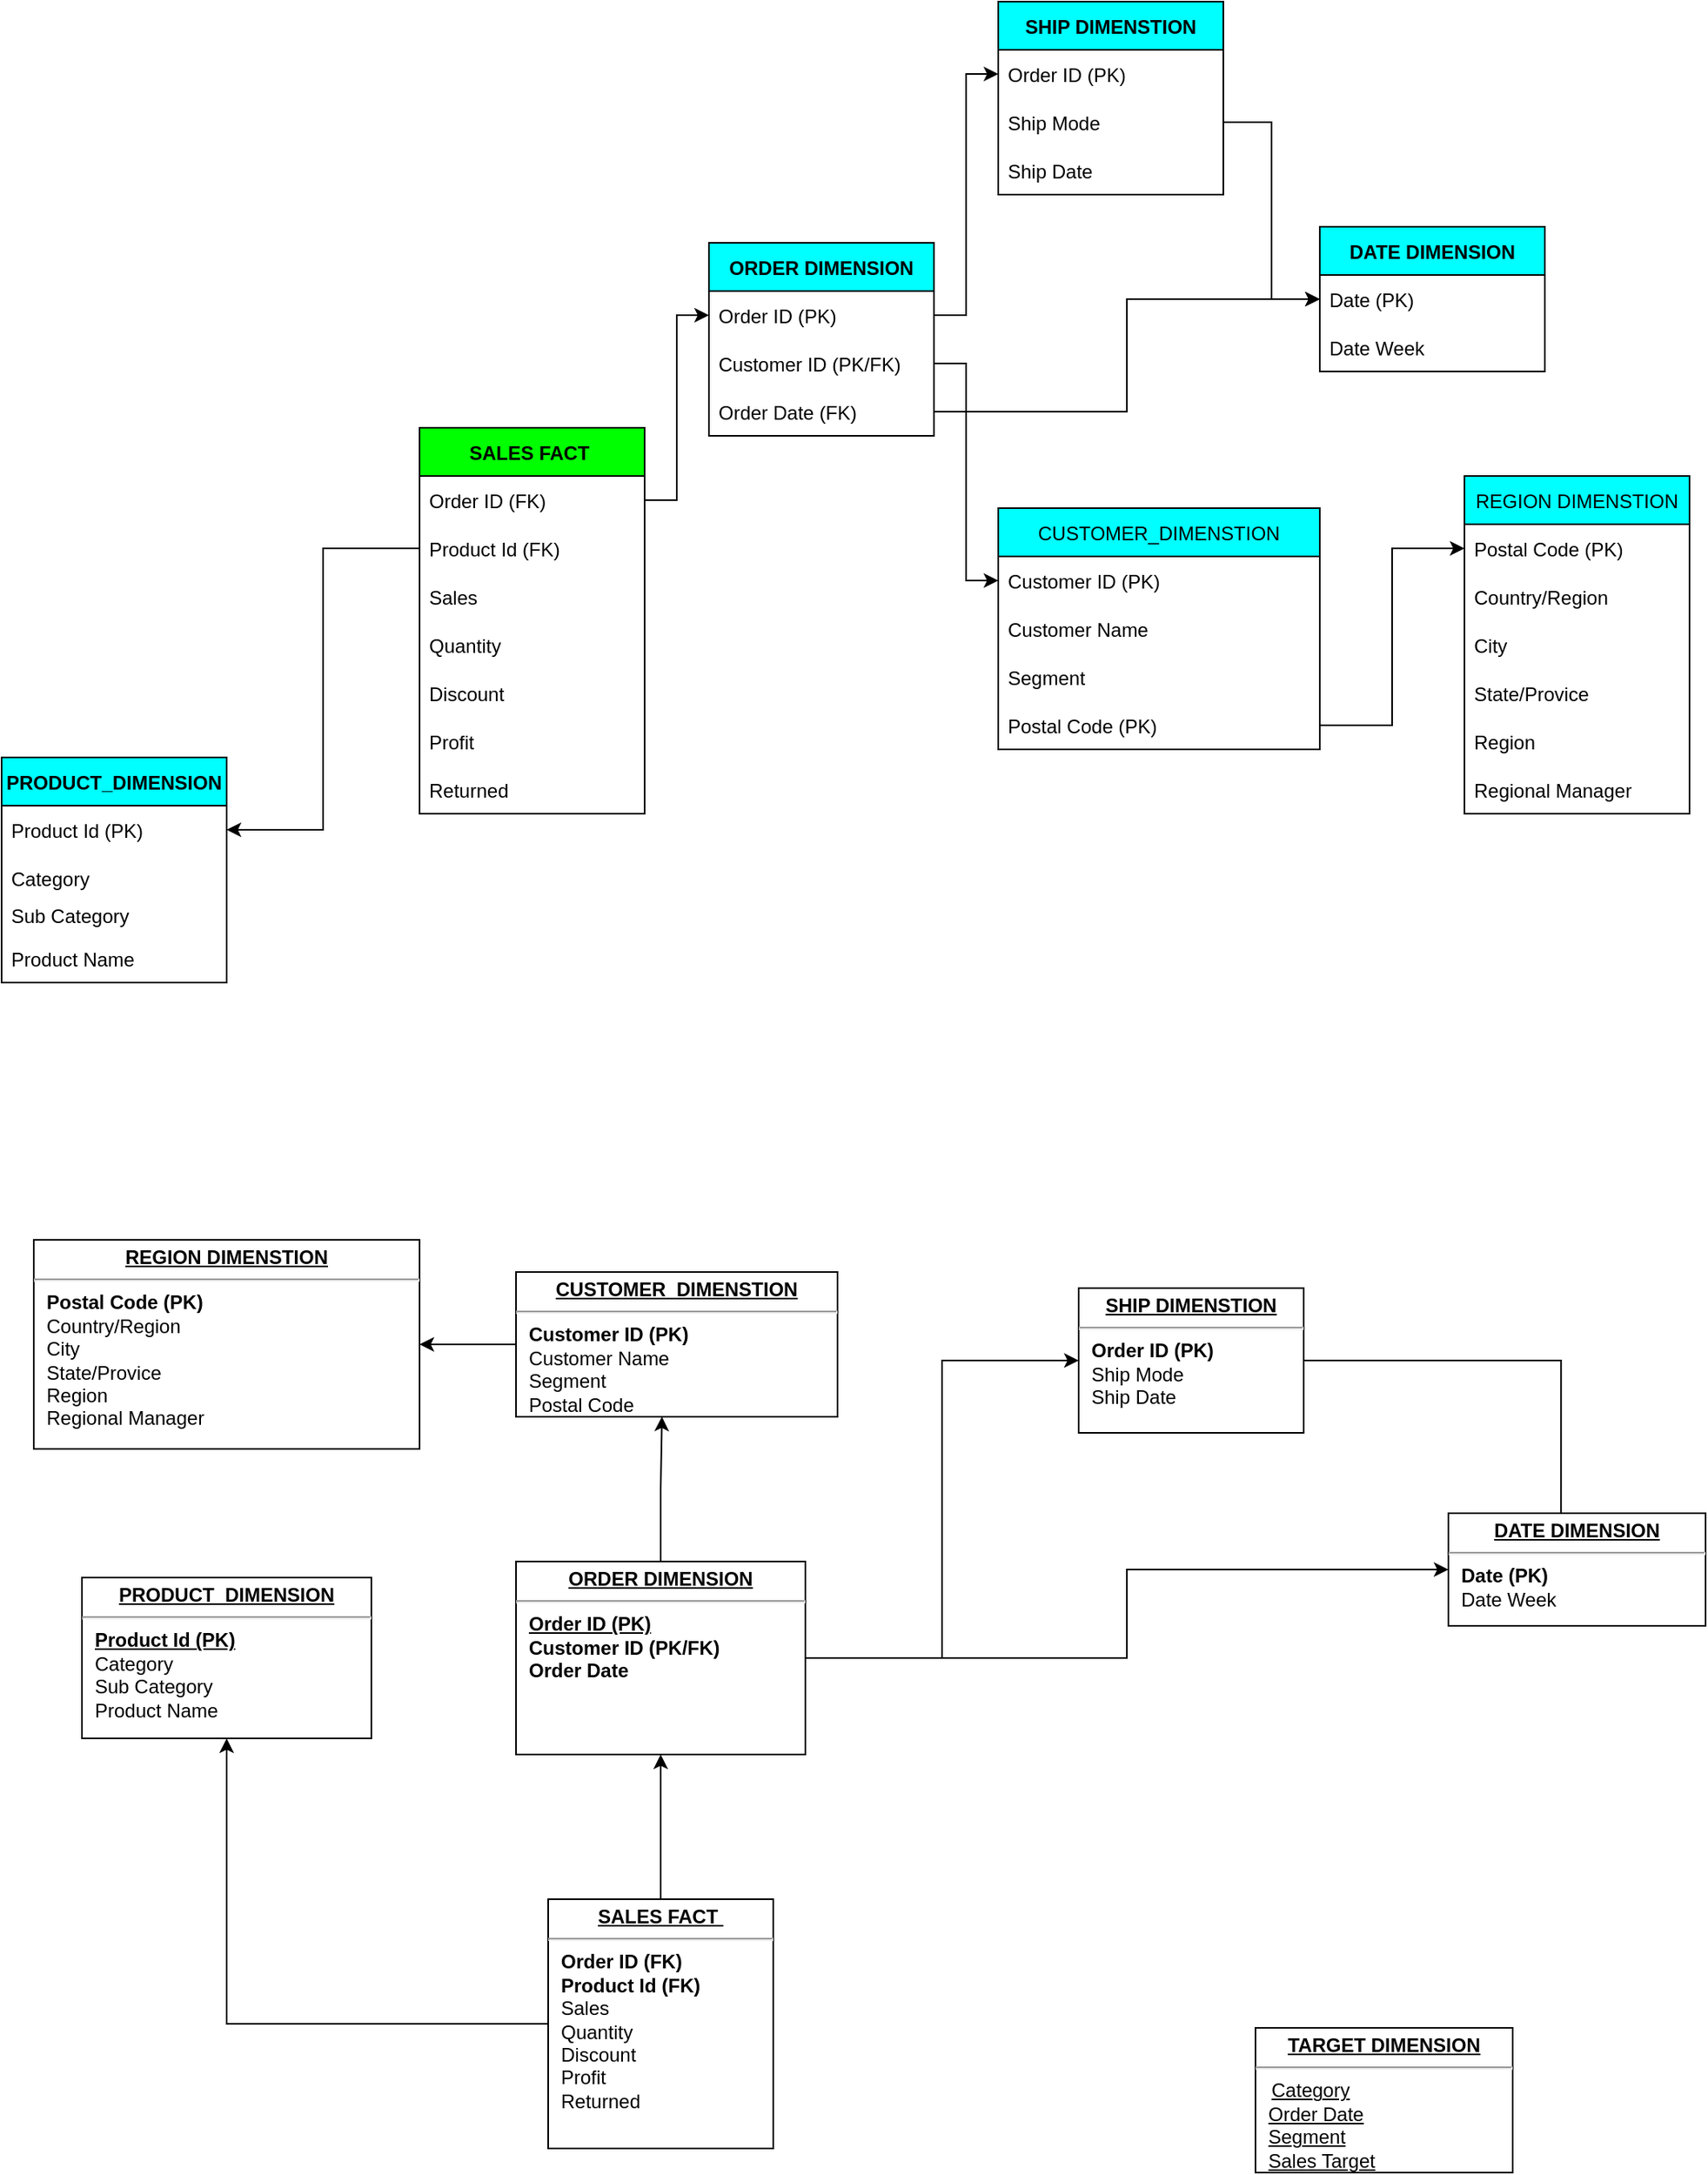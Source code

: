 <mxfile version="20.2.6" type="github">
  <diagram name="Page-1" id="a7904f86-f2b4-8e86-fa97-74104820619b">
    <mxGraphModel dx="3324" dy="2324" grid="1" gridSize="10" guides="1" tooltips="1" connect="1" arrows="1" fold="1" page="1" pageScale="1" pageWidth="1100" pageHeight="850" background="none" math="0" shadow="0">
      <root>
        <mxCell id="0" />
        <mxCell id="1" parent="0" />
        <mxCell id="c_oxZ00EGtiSuAwSzDsa-16" style="edgeStyle=orthogonalEdgeStyle;rounded=0;orthogonalLoop=1;jettySize=auto;html=1;" edge="1" parent="1" source="24794b860abc3c2d-20" target="c_oxZ00EGtiSuAwSzDsa-14">
          <mxGeometry relative="1" as="geometry" />
        </mxCell>
        <mxCell id="c_oxZ00EGtiSuAwSzDsa-27" style="edgeStyle=orthogonalEdgeStyle;rounded=0;orthogonalLoop=1;jettySize=auto;html=1;" edge="1" parent="1" source="24794b860abc3c2d-20" target="c_oxZ00EGtiSuAwSzDsa-10">
          <mxGeometry relative="1" as="geometry" />
        </mxCell>
        <mxCell id="24794b860abc3c2d-20" value="&lt;p style=&quot;margin: 0px ; margin-top: 4px ; text-align: center ; text-decoration: underline&quot;&gt;&lt;b&gt;SALES FACT&amp;nbsp;&lt;/b&gt;&lt;/p&gt;&lt;hr&gt;&lt;p style=&quot;margin: 0px ; margin-left: 8px&quot;&gt;&lt;b&gt;Order ID (FK)&lt;/b&gt;&lt;/p&gt;&lt;p style=&quot;margin: 0px 0px 0px 8px;&quot;&gt;&lt;span style=&quot;background-color: initial;&quot;&gt;&lt;b&gt;Product Id (FK)&lt;/b&gt;&lt;/span&gt;&lt;/p&gt;&lt;p style=&quot;margin: 0px ; margin-left: 8px&quot;&gt;&lt;span style=&quot;background-color: initial;&quot;&gt;Sales&lt;/span&gt;&lt;br&gt;&lt;/p&gt;&lt;p style=&quot;margin: 0px ; margin-left: 8px&quot;&gt;&lt;span style=&quot;background-color: initial;&quot;&gt;Quantity&lt;/span&gt;&lt;/p&gt;&lt;p style=&quot;margin: 0px ; margin-left: 8px&quot;&gt;&lt;span style=&quot;background-color: initial;&quot;&gt;Discount&lt;/span&gt;&lt;/p&gt;&lt;p style=&quot;margin: 0px ; margin-left: 8px&quot;&gt;&lt;span style=&quot;background-color: initial;&quot;&gt;Profit&lt;/span&gt;&lt;/p&gt;&lt;p style=&quot;margin: 0px 0px 0px 8px;&quot;&gt;&lt;span style=&quot;background-color: initial;&quot;&gt;Returned&lt;/span&gt;&lt;/p&gt;&lt;div&gt;&lt;span style=&quot;background-color: initial;&quot;&gt;&lt;br&gt;&lt;/span&gt;&lt;/div&gt;&lt;p style=&quot;margin: 0px ; margin-left: 8px&quot;&gt;&amp;nbsp;&lt;/p&gt;" style="verticalAlign=top;align=left;overflow=fill;fontSize=12;fontFamily=Helvetica;html=1;rounded=0;shadow=0;comic=0;labelBackgroundColor=none;strokeWidth=1" parent="1" vertex="1">
          <mxGeometry x="350" y="550" width="140" height="155" as="geometry" />
        </mxCell>
        <mxCell id="c_oxZ00EGtiSuAwSzDsa-21" style="edgeStyle=orthogonalEdgeStyle;rounded=0;orthogonalLoop=1;jettySize=auto;html=1;entryX=0.438;entryY=0.286;entryDx=0;entryDy=0;entryPerimeter=0;" edge="1" parent="1" source="c_oxZ00EGtiSuAwSzDsa-1" target="c_oxZ00EGtiSuAwSzDsa-2">
          <mxGeometry relative="1" as="geometry" />
        </mxCell>
        <mxCell id="c_oxZ00EGtiSuAwSzDsa-1" value="&lt;p style=&quot;margin: 0px ; margin-top: 4px ; text-align: center ; text-decoration: underline&quot;&gt;&lt;b&gt;SHIP DIMENSTION&lt;/b&gt;&lt;/p&gt;&lt;hr&gt;&lt;p style=&quot;margin: 0px ; margin-left: 8px&quot;&gt;&lt;b style=&quot;&quot;&gt;Order ID (PK)&lt;/b&gt;&lt;/p&gt;&lt;p style=&quot;margin: 0px ; margin-left: 8px&quot;&gt;Ship Mode&amp;nbsp;&lt;/p&gt;&lt;p style=&quot;margin: 0px ; margin-left: 8px&quot;&gt;&lt;span style=&quot;background-color: initial;&quot;&gt;Ship Date&lt;/span&gt;&lt;/p&gt;&lt;p style=&quot;margin: 0px ; margin-left: 8px&quot;&gt;&lt;br&gt;&lt;/p&gt;" style="verticalAlign=top;align=left;overflow=fill;fontSize=12;fontFamily=Helvetica;html=1;rounded=0;shadow=0;comic=0;labelBackgroundColor=none;strokeWidth=1" vertex="1" parent="1">
          <mxGeometry x="680" y="170" width="140" height="90" as="geometry" />
        </mxCell>
        <mxCell id="c_oxZ00EGtiSuAwSzDsa-2" value="&lt;p style=&quot;margin: 0px ; margin-top: 4px ; text-align: center ; text-decoration: underline&quot;&gt;&lt;b&gt;DATE DIMENSION&lt;/b&gt;&lt;/p&gt;&lt;hr&gt;&lt;p style=&quot;margin: 0px ; margin-left: 8px&quot;&gt;&lt;b style=&quot;&quot;&gt;Date (PK)&lt;br&gt;&lt;/b&gt;&lt;/p&gt;&lt;p style=&quot;margin: 0px ; margin-left: 8px&quot;&gt;Date Week&lt;/p&gt;" style="verticalAlign=top;align=left;overflow=fill;fontSize=12;fontFamily=Helvetica;html=1;rounded=0;shadow=0;comic=0;labelBackgroundColor=none;strokeWidth=1" vertex="1" parent="1">
          <mxGeometry x="910" y="310" width="160" height="70" as="geometry" />
        </mxCell>
        <mxCell id="c_oxZ00EGtiSuAwSzDsa-23" style="edgeStyle=orthogonalEdgeStyle;rounded=0;orthogonalLoop=1;jettySize=auto;html=1;entryX=1;entryY=0.5;entryDx=0;entryDy=0;" edge="1" parent="1" source="c_oxZ00EGtiSuAwSzDsa-8" target="c_oxZ00EGtiSuAwSzDsa-9">
          <mxGeometry relative="1" as="geometry" />
        </mxCell>
        <mxCell id="c_oxZ00EGtiSuAwSzDsa-8" value="&lt;p style=&quot;margin: 0px ; margin-top: 4px ; text-align: center ; text-decoration: underline&quot;&gt;&lt;b&gt;CUSTOMER_DIMENSTION&lt;/b&gt;&lt;/p&gt;&lt;hr&gt;&lt;p style=&quot;margin: 0px ; margin-left: 8px&quot;&gt;&lt;span style=&quot;background-color: initial;&quot;&gt;&lt;b&gt;Customer ID (PK)&lt;/b&gt;&lt;/span&gt;&lt;/p&gt;&lt;p style=&quot;margin: 0px ; margin-left: 8px&quot;&gt;Customer Name&lt;/p&gt;&lt;p style=&quot;margin: 0px ; margin-left: 8px&quot;&gt;Segment&amp;nbsp;&lt;/p&gt;&lt;p style=&quot;margin: 0px ; margin-left: 8px&quot;&gt;Postal Code&lt;/p&gt;" style="verticalAlign=top;align=left;overflow=fill;fontSize=12;fontFamily=Helvetica;html=1;rounded=0;shadow=0;comic=0;labelBackgroundColor=none;strokeWidth=1" vertex="1" parent="1">
          <mxGeometry x="330" y="160" width="200" height="90" as="geometry" />
        </mxCell>
        <mxCell id="c_oxZ00EGtiSuAwSzDsa-9" value="&lt;p style=&quot;margin: 0px ; margin-top: 4px ; text-align: center ; text-decoration: underline&quot;&gt;&lt;b&gt;REGION DIMENSTION&lt;/b&gt;&lt;/p&gt;&lt;hr&gt;&lt;p style=&quot;margin: 0px 0px 0px 8px;&quot;&gt;&lt;b&gt;Postal Code (PK)&lt;/b&gt;&lt;/p&gt;&lt;p style=&quot;margin: 0px ; margin-left: 8px&quot;&gt;Country/Region&lt;/p&gt;&lt;p style=&quot;margin: 0px ; margin-left: 8px&quot;&gt;City&amp;nbsp;&lt;/p&gt;&lt;p style=&quot;margin: 0px ; margin-left: 8px&quot;&gt;State/Provice&lt;/p&gt;&lt;p style=&quot;margin: 0px ; margin-left: 8px&quot;&gt;&lt;span style=&quot;background-color: initial;&quot;&gt;Region&lt;/span&gt;&lt;br&gt;&lt;/p&gt;&lt;p style=&quot;margin: 0px ; margin-left: 8px&quot;&gt;Regional Manager&lt;/p&gt;&lt;p style=&quot;margin: 0px ; margin-left: 8px&quot;&gt;&lt;b&gt;&lt;br&gt;&lt;/b&gt;&lt;/p&gt;" style="verticalAlign=top;align=left;overflow=fill;fontSize=12;fontFamily=Helvetica;html=1;rounded=0;shadow=0;comic=0;labelBackgroundColor=none;strokeWidth=1" vertex="1" parent="1">
          <mxGeometry x="30" y="140" width="240" height="130" as="geometry" />
        </mxCell>
        <mxCell id="c_oxZ00EGtiSuAwSzDsa-10" value="&lt;p style=&quot;margin: 0px ; margin-top: 4px ; text-align: center ; text-decoration: underline&quot;&gt;&lt;b&gt;PRODUCT_DIMENSION&lt;/b&gt;&lt;/p&gt;&lt;hr&gt;&lt;p style=&quot;margin: 0px ; margin-left: 8px&quot;&gt;&lt;span style=&quot;background-color: initial;&quot;&gt;&lt;b&gt;&lt;u&gt;Product Id (PK)&lt;/u&gt;&lt;/b&gt;&lt;/span&gt;&lt;/p&gt;&lt;p style=&quot;margin: 0px ; margin-left: 8px&quot;&gt;Category&lt;/p&gt;&lt;p style=&quot;margin: 0px ; margin-left: 8px&quot;&gt;Sub Category&lt;/p&gt;&lt;p style=&quot;margin: 0px ; margin-left: 8px&quot;&gt;Product Name&lt;/p&gt;" style="verticalAlign=top;align=left;overflow=fill;fontSize=12;fontFamily=Helvetica;html=1;rounded=0;shadow=0;comic=0;labelBackgroundColor=none;strokeWidth=1" vertex="1" parent="1">
          <mxGeometry x="60" y="350" width="180" height="100" as="geometry" />
        </mxCell>
        <mxCell id="c_oxZ00EGtiSuAwSzDsa-20" style="edgeStyle=orthogonalEdgeStyle;rounded=0;orthogonalLoop=1;jettySize=auto;html=1;entryX=0;entryY=0.5;entryDx=0;entryDy=0;" edge="1" parent="1" source="c_oxZ00EGtiSuAwSzDsa-14" target="c_oxZ00EGtiSuAwSzDsa-1">
          <mxGeometry relative="1" as="geometry">
            <mxPoint x="440" y="210" as="targetPoint" />
          </mxGeometry>
        </mxCell>
        <mxCell id="c_oxZ00EGtiSuAwSzDsa-30" style="edgeStyle=orthogonalEdgeStyle;rounded=0;orthogonalLoop=1;jettySize=auto;html=1;entryX=0.454;entryY=0.999;entryDx=0;entryDy=0;entryPerimeter=0;" edge="1" parent="1" source="c_oxZ00EGtiSuAwSzDsa-14" target="c_oxZ00EGtiSuAwSzDsa-8">
          <mxGeometry relative="1" as="geometry" />
        </mxCell>
        <mxCell id="c_oxZ00EGtiSuAwSzDsa-32" style="edgeStyle=orthogonalEdgeStyle;rounded=0;orthogonalLoop=1;jettySize=auto;html=1;" edge="1" parent="1" source="c_oxZ00EGtiSuAwSzDsa-14" target="c_oxZ00EGtiSuAwSzDsa-2">
          <mxGeometry relative="1" as="geometry" />
        </mxCell>
        <mxCell id="c_oxZ00EGtiSuAwSzDsa-14" value="&lt;p style=&quot;margin: 0px ; margin-top: 4px ; text-align: center ; text-decoration: underline&quot;&gt;&lt;b&gt;ORDER DIMENSION&lt;/b&gt;&lt;/p&gt;&lt;hr&gt;&lt;p style=&quot;margin: 0px 0px 0px 8px;&quot;&gt;&lt;b&gt;&lt;u&gt;Order ID (PK)&lt;/u&gt;&lt;/b&gt;&lt;/p&gt;&lt;p style=&quot;margin: 0px 0px 0px 8px;&quot;&gt;&lt;span style=&quot;background-color: initial;&quot;&gt;&lt;b&gt;Customer ID (PK/FK&lt;/b&gt;&lt;/span&gt;&lt;b style=&quot;background-color: initial;&quot;&gt;)&lt;/b&gt;&lt;/p&gt;&lt;p style=&quot;margin: 0px 0px 0px 8px;&quot;&gt;&lt;b style=&quot;background-color: initial;&quot;&gt;Order Date&amp;nbsp;&lt;/b&gt;&lt;br&gt;&lt;/p&gt;&lt;p style=&quot;margin: 0px ; margin-left: 8px&quot;&gt;&lt;br&gt;&lt;/p&gt;" style="verticalAlign=top;align=left;overflow=fill;fontSize=12;fontFamily=Helvetica;html=1;rounded=0;shadow=0;comic=0;labelBackgroundColor=none;strokeWidth=1" vertex="1" parent="1">
          <mxGeometry x="330" y="340" width="180" height="120" as="geometry" />
        </mxCell>
        <mxCell id="c_oxZ00EGtiSuAwSzDsa-25" value="&lt;p style=&quot;margin: 0px ; margin-top: 4px ; text-align: center ; text-decoration: underline&quot;&gt;&lt;b&gt;TARGET DIMENSION&lt;/b&gt;&lt;/p&gt;&lt;hr&gt;&amp;nbsp; &amp;nbsp;&lt;u&gt;Category&lt;/u&gt;&lt;p style=&quot;margin: 0px ; margin-left: 8px&quot;&gt;&lt;u&gt;Order Date&lt;br&gt;&lt;/u&gt;&lt;/p&gt;&lt;p style=&quot;margin: 0px ; margin-left: 8px&quot;&gt;&lt;u&gt;Segment&lt;/u&gt;&lt;br&gt;&lt;/p&gt;&lt;p style=&quot;margin: 0px ; margin-left: 8px&quot;&gt;&lt;u&gt;Sales Target&lt;/u&gt;&lt;br&gt;&lt;/p&gt;" style="verticalAlign=top;align=left;overflow=fill;fontSize=12;fontFamily=Helvetica;html=1;rounded=0;shadow=0;comic=0;labelBackgroundColor=none;strokeWidth=1" vertex="1" parent="1">
          <mxGeometry x="790" y="630" width="160" height="90" as="geometry" />
        </mxCell>
        <mxCell id="c_oxZ00EGtiSuAwSzDsa-139" value="ORDER DIMENSION" style="swimlane;fontStyle=1;childLayout=stackLayout;horizontal=1;startSize=30;horizontalStack=0;resizeParent=1;resizeParentMax=0;resizeLast=0;collapsible=1;marginBottom=0;fillColor=#00FFFF;" vertex="1" parent="1">
          <mxGeometry x="450" y="-480" width="140" height="120" as="geometry" />
        </mxCell>
        <mxCell id="c_oxZ00EGtiSuAwSzDsa-140" value="Order ID (PK)" style="text;strokeColor=none;fillColor=none;align=left;verticalAlign=middle;spacingLeft=4;spacingRight=4;overflow=hidden;points=[[0,0.5],[1,0.5]];portConstraint=eastwest;rotatable=0;" vertex="1" parent="c_oxZ00EGtiSuAwSzDsa-139">
          <mxGeometry y="30" width="140" height="30" as="geometry" />
        </mxCell>
        <mxCell id="c_oxZ00EGtiSuAwSzDsa-141" value="Customer ID (PK/FK)" style="text;strokeColor=none;fillColor=none;align=left;verticalAlign=middle;spacingLeft=4;spacingRight=4;overflow=hidden;points=[[0,0.5],[1,0.5]];portConstraint=eastwest;rotatable=0;" vertex="1" parent="c_oxZ00EGtiSuAwSzDsa-139">
          <mxGeometry y="60" width="140" height="30" as="geometry" />
        </mxCell>
        <mxCell id="c_oxZ00EGtiSuAwSzDsa-142" value="Order Date (FK)" style="text;strokeColor=none;fillColor=none;align=left;verticalAlign=middle;spacingLeft=4;spacingRight=4;overflow=hidden;points=[[0,0.5],[1,0.5]];portConstraint=eastwest;rotatable=0;" vertex="1" parent="c_oxZ00EGtiSuAwSzDsa-139">
          <mxGeometry y="90" width="140" height="30" as="geometry" />
        </mxCell>
        <mxCell id="c_oxZ00EGtiSuAwSzDsa-143" value="DATE DIMENSION" style="swimlane;fontStyle=1;childLayout=stackLayout;horizontal=1;startSize=30;horizontalStack=0;resizeParent=1;resizeParentMax=0;resizeLast=0;collapsible=1;marginBottom=0;fillColor=#00FFFF;" vertex="1" parent="1">
          <mxGeometry x="830" y="-490" width="140" height="90" as="geometry" />
        </mxCell>
        <mxCell id="c_oxZ00EGtiSuAwSzDsa-144" value="Date (PK)" style="text;strokeColor=none;fillColor=none;align=left;verticalAlign=middle;spacingLeft=4;spacingRight=4;overflow=hidden;points=[[0,0.5],[1,0.5]];portConstraint=eastwest;rotatable=0;" vertex="1" parent="c_oxZ00EGtiSuAwSzDsa-143">
          <mxGeometry y="30" width="140" height="30" as="geometry" />
        </mxCell>
        <mxCell id="c_oxZ00EGtiSuAwSzDsa-145" value="Date Week" style="text;strokeColor=none;fillColor=none;align=left;verticalAlign=middle;spacingLeft=4;spacingRight=4;overflow=hidden;points=[[0,0.5],[1,0.5]];portConstraint=eastwest;rotatable=0;" vertex="1" parent="c_oxZ00EGtiSuAwSzDsa-143">
          <mxGeometry y="60" width="140" height="30" as="geometry" />
        </mxCell>
        <mxCell id="c_oxZ00EGtiSuAwSzDsa-146" value="SALES FACT " style="swimlane;fontStyle=1;childLayout=stackLayout;horizontal=1;startSize=30;horizontalStack=0;resizeParent=1;resizeParentMax=0;resizeLast=0;collapsible=1;marginBottom=0;fillColor=#00FF00;" vertex="1" parent="1">
          <mxGeometry x="270" y="-365" width="140" height="240" as="geometry" />
        </mxCell>
        <mxCell id="c_oxZ00EGtiSuAwSzDsa-147" value="Order ID (FK)" style="text;strokeColor=none;fillColor=none;align=left;verticalAlign=middle;spacingLeft=4;spacingRight=4;overflow=hidden;points=[[0,0.5],[1,0.5]];portConstraint=eastwest;rotatable=0;" vertex="1" parent="c_oxZ00EGtiSuAwSzDsa-146">
          <mxGeometry y="30" width="140" height="30" as="geometry" />
        </mxCell>
        <mxCell id="c_oxZ00EGtiSuAwSzDsa-148" value="Product Id (FK)" style="text;strokeColor=none;fillColor=none;align=left;verticalAlign=middle;spacingLeft=4;spacingRight=4;overflow=hidden;points=[[0,0.5],[1,0.5]];portConstraint=eastwest;rotatable=0;" vertex="1" parent="c_oxZ00EGtiSuAwSzDsa-146">
          <mxGeometry y="60" width="140" height="30" as="geometry" />
        </mxCell>
        <mxCell id="c_oxZ00EGtiSuAwSzDsa-149" value="Sales" style="text;strokeColor=none;fillColor=none;align=left;verticalAlign=middle;spacingLeft=4;spacingRight=4;overflow=hidden;points=[[0,0.5],[1,0.5]];portConstraint=eastwest;rotatable=0;" vertex="1" parent="c_oxZ00EGtiSuAwSzDsa-146">
          <mxGeometry y="90" width="140" height="30" as="geometry" />
        </mxCell>
        <mxCell id="c_oxZ00EGtiSuAwSzDsa-150" value="Quantity" style="text;strokeColor=none;fillColor=none;align=left;verticalAlign=middle;spacingLeft=4;spacingRight=4;overflow=hidden;points=[[0,0.5],[1,0.5]];portConstraint=eastwest;rotatable=0;" vertex="1" parent="c_oxZ00EGtiSuAwSzDsa-146">
          <mxGeometry y="120" width="140" height="30" as="geometry" />
        </mxCell>
        <mxCell id="c_oxZ00EGtiSuAwSzDsa-151" value="Discount" style="text;strokeColor=none;fillColor=none;align=left;verticalAlign=middle;spacingLeft=4;spacingRight=4;overflow=hidden;points=[[0,0.5],[1,0.5]];portConstraint=eastwest;rotatable=0;" vertex="1" parent="c_oxZ00EGtiSuAwSzDsa-146">
          <mxGeometry y="150" width="140" height="30" as="geometry" />
        </mxCell>
        <mxCell id="c_oxZ00EGtiSuAwSzDsa-152" value="Profit" style="text;strokeColor=none;fillColor=none;align=left;verticalAlign=middle;spacingLeft=4;spacingRight=4;overflow=hidden;points=[[0,0.5],[1,0.5]];portConstraint=eastwest;rotatable=0;" vertex="1" parent="c_oxZ00EGtiSuAwSzDsa-146">
          <mxGeometry y="180" width="140" height="30" as="geometry" />
        </mxCell>
        <mxCell id="c_oxZ00EGtiSuAwSzDsa-153" value="Returned" style="text;strokeColor=none;fillColor=none;align=left;verticalAlign=middle;spacingLeft=4;spacingRight=4;overflow=hidden;points=[[0,0.5],[1,0.5]];portConstraint=eastwest;rotatable=0;" vertex="1" parent="c_oxZ00EGtiSuAwSzDsa-146">
          <mxGeometry y="210" width="140" height="30" as="geometry" />
        </mxCell>
        <mxCell id="c_oxZ00EGtiSuAwSzDsa-154" value="CUSTOMER_DIMENSTION" style="swimlane;fontStyle=0;childLayout=stackLayout;horizontal=1;startSize=30;horizontalStack=0;resizeParent=1;resizeParentMax=0;resizeLast=0;collapsible=1;marginBottom=0;fillColor=#00FFFF;" vertex="1" parent="1">
          <mxGeometry x="630" y="-315" width="200" height="150" as="geometry" />
        </mxCell>
        <mxCell id="c_oxZ00EGtiSuAwSzDsa-155" value="Customer ID (PK)" style="text;strokeColor=none;fillColor=none;align=left;verticalAlign=middle;spacingLeft=4;spacingRight=4;overflow=hidden;points=[[0,0.5],[1,0.5]];portConstraint=eastwest;rotatable=0;" vertex="1" parent="c_oxZ00EGtiSuAwSzDsa-154">
          <mxGeometry y="30" width="200" height="30" as="geometry" />
        </mxCell>
        <mxCell id="c_oxZ00EGtiSuAwSzDsa-156" value="Customer Name" style="text;strokeColor=none;fillColor=none;align=left;verticalAlign=middle;spacingLeft=4;spacingRight=4;overflow=hidden;points=[[0,0.5],[1,0.5]];portConstraint=eastwest;rotatable=0;" vertex="1" parent="c_oxZ00EGtiSuAwSzDsa-154">
          <mxGeometry y="60" width="200" height="30" as="geometry" />
        </mxCell>
        <mxCell id="c_oxZ00EGtiSuAwSzDsa-157" value="Segment " style="text;strokeColor=none;fillColor=none;align=left;verticalAlign=middle;spacingLeft=4;spacingRight=4;overflow=hidden;points=[[0,0.5],[1,0.5]];portConstraint=eastwest;rotatable=0;" vertex="1" parent="c_oxZ00EGtiSuAwSzDsa-154">
          <mxGeometry y="90" width="200" height="30" as="geometry" />
        </mxCell>
        <mxCell id="c_oxZ00EGtiSuAwSzDsa-158" value="Postal Code (PK)" style="text;strokeColor=none;fillColor=none;align=left;verticalAlign=middle;spacingLeft=4;spacingRight=4;overflow=hidden;points=[[0,0.5],[1,0.5]];portConstraint=eastwest;rotatable=0;" vertex="1" parent="c_oxZ00EGtiSuAwSzDsa-154">
          <mxGeometry y="120" width="200" height="30" as="geometry" />
        </mxCell>
        <mxCell id="c_oxZ00EGtiSuAwSzDsa-159" value="PRODUCT_DIMENSION" style="swimlane;fontStyle=1;childLayout=stackLayout;horizontal=1;startSize=30;horizontalStack=0;resizeParent=1;resizeParentMax=0;resizeLast=0;collapsible=1;marginBottom=0;fillColor=#00FFFF;" vertex="1" parent="1">
          <mxGeometry x="10" y="-160" width="140" height="140" as="geometry" />
        </mxCell>
        <mxCell id="c_oxZ00EGtiSuAwSzDsa-160" value="Product Id (PK)" style="text;strokeColor=none;fillColor=none;align=left;verticalAlign=middle;spacingLeft=4;spacingRight=4;overflow=hidden;points=[[0,0.5],[1,0.5]];portConstraint=eastwest;rotatable=0;" vertex="1" parent="c_oxZ00EGtiSuAwSzDsa-159">
          <mxGeometry y="30" width="140" height="30" as="geometry" />
        </mxCell>
        <mxCell id="c_oxZ00EGtiSuAwSzDsa-161" value="Category" style="text;strokeColor=none;fillColor=none;align=left;verticalAlign=middle;spacingLeft=4;spacingRight=4;overflow=hidden;points=[[0,0.5],[1,0.5]];portConstraint=eastwest;rotatable=0;" vertex="1" parent="c_oxZ00EGtiSuAwSzDsa-159">
          <mxGeometry y="60" width="140" height="30" as="geometry" />
        </mxCell>
        <mxCell id="c_oxZ00EGtiSuAwSzDsa-162" value="Sub Category&#xa;" style="text;strokeColor=none;fillColor=none;align=left;verticalAlign=middle;spacingLeft=4;spacingRight=4;overflow=hidden;points=[[0,0.5],[1,0.5]];portConstraint=eastwest;rotatable=0;" vertex="1" parent="c_oxZ00EGtiSuAwSzDsa-159">
          <mxGeometry y="90" width="140" height="20" as="geometry" />
        </mxCell>
        <mxCell id="c_oxZ00EGtiSuAwSzDsa-163" value="Product Name" style="text;strokeColor=none;fillColor=none;align=left;verticalAlign=middle;spacingLeft=4;spacingRight=4;overflow=hidden;points=[[0,0.5],[1,0.5]];portConstraint=eastwest;rotatable=0;" vertex="1" parent="c_oxZ00EGtiSuAwSzDsa-159">
          <mxGeometry y="110" width="140" height="30" as="geometry" />
        </mxCell>
        <mxCell id="c_oxZ00EGtiSuAwSzDsa-164" style="edgeStyle=orthogonalEdgeStyle;rounded=0;orthogonalLoop=1;jettySize=auto;html=1;" edge="1" parent="1" source="c_oxZ00EGtiSuAwSzDsa-148" target="c_oxZ00EGtiSuAwSzDsa-160">
          <mxGeometry relative="1" as="geometry" />
        </mxCell>
        <mxCell id="c_oxZ00EGtiSuAwSzDsa-165" value="REGION DIMENSTION" style="swimlane;fontStyle=0;childLayout=stackLayout;horizontal=1;startSize=30;horizontalStack=0;resizeParent=1;resizeParentMax=0;resizeLast=0;collapsible=1;marginBottom=0;fillColor=#00FFFF;" vertex="1" parent="1">
          <mxGeometry x="920" y="-335" width="140" height="210" as="geometry" />
        </mxCell>
        <mxCell id="c_oxZ00EGtiSuAwSzDsa-166" value="Postal Code (PK)" style="text;strokeColor=none;fillColor=none;align=left;verticalAlign=middle;spacingLeft=4;spacingRight=4;overflow=hidden;points=[[0,0.5],[1,0.5]];portConstraint=eastwest;rotatable=0;" vertex="1" parent="c_oxZ00EGtiSuAwSzDsa-165">
          <mxGeometry y="30" width="140" height="30" as="geometry" />
        </mxCell>
        <mxCell id="c_oxZ00EGtiSuAwSzDsa-167" value="Country/Region" style="text;strokeColor=none;fillColor=none;align=left;verticalAlign=middle;spacingLeft=4;spacingRight=4;overflow=hidden;points=[[0,0.5],[1,0.5]];portConstraint=eastwest;rotatable=0;" vertex="1" parent="c_oxZ00EGtiSuAwSzDsa-165">
          <mxGeometry y="60" width="140" height="30" as="geometry" />
        </mxCell>
        <mxCell id="c_oxZ00EGtiSuAwSzDsa-168" value="City " style="text;strokeColor=none;fillColor=none;align=left;verticalAlign=middle;spacingLeft=4;spacingRight=4;overflow=hidden;points=[[0,0.5],[1,0.5]];portConstraint=eastwest;rotatable=0;" vertex="1" parent="c_oxZ00EGtiSuAwSzDsa-165">
          <mxGeometry y="90" width="140" height="30" as="geometry" />
        </mxCell>
        <mxCell id="c_oxZ00EGtiSuAwSzDsa-169" value="State/Provice" style="text;strokeColor=none;fillColor=none;align=left;verticalAlign=middle;spacingLeft=4;spacingRight=4;overflow=hidden;points=[[0,0.5],[1,0.5]];portConstraint=eastwest;rotatable=0;" vertex="1" parent="c_oxZ00EGtiSuAwSzDsa-165">
          <mxGeometry y="120" width="140" height="30" as="geometry" />
        </mxCell>
        <mxCell id="c_oxZ00EGtiSuAwSzDsa-170" value="Region" style="text;strokeColor=none;fillColor=none;align=left;verticalAlign=middle;spacingLeft=4;spacingRight=4;overflow=hidden;points=[[0,0.5],[1,0.5]];portConstraint=eastwest;rotatable=0;" vertex="1" parent="c_oxZ00EGtiSuAwSzDsa-165">
          <mxGeometry y="150" width="140" height="30" as="geometry" />
        </mxCell>
        <mxCell id="c_oxZ00EGtiSuAwSzDsa-171" value="Regional Manager" style="text;strokeColor=none;fillColor=none;align=left;verticalAlign=middle;spacingLeft=4;spacingRight=4;overflow=hidden;points=[[0,0.5],[1,0.5]];portConstraint=eastwest;rotatable=0;" vertex="1" parent="c_oxZ00EGtiSuAwSzDsa-165">
          <mxGeometry y="180" width="140" height="30" as="geometry" />
        </mxCell>
        <mxCell id="c_oxZ00EGtiSuAwSzDsa-172" value="SHIP DIMENSTION" style="swimlane;fontStyle=1;childLayout=stackLayout;horizontal=1;startSize=30;horizontalStack=0;resizeParent=1;resizeParentMax=0;resizeLast=0;collapsible=1;marginBottom=0;fillColor=#00FFFF;" vertex="1" parent="1">
          <mxGeometry x="630" y="-630" width="140" height="120" as="geometry">
            <mxRectangle x="2270" y="460" width="150" height="30" as="alternateBounds" />
          </mxGeometry>
        </mxCell>
        <mxCell id="c_oxZ00EGtiSuAwSzDsa-173" value="Order ID (PK)" style="text;strokeColor=none;fillColor=none;align=left;verticalAlign=middle;spacingLeft=4;spacingRight=4;overflow=hidden;points=[[0,0.5],[1,0.5]];portConstraint=eastwest;rotatable=0;" vertex="1" parent="c_oxZ00EGtiSuAwSzDsa-172">
          <mxGeometry y="30" width="140" height="30" as="geometry" />
        </mxCell>
        <mxCell id="c_oxZ00EGtiSuAwSzDsa-174" value="Ship Mode " style="text;strokeColor=none;fillColor=none;align=left;verticalAlign=middle;spacingLeft=4;spacingRight=4;overflow=hidden;points=[[0,0.5],[1,0.5]];portConstraint=eastwest;rotatable=0;" vertex="1" parent="c_oxZ00EGtiSuAwSzDsa-172">
          <mxGeometry y="60" width="140" height="30" as="geometry" />
        </mxCell>
        <mxCell id="c_oxZ00EGtiSuAwSzDsa-175" value="Ship Date" style="text;strokeColor=none;fillColor=none;align=left;verticalAlign=middle;spacingLeft=4;spacingRight=4;overflow=hidden;points=[[0,0.5],[1,0.5]];portConstraint=eastwest;rotatable=0;" vertex="1" parent="c_oxZ00EGtiSuAwSzDsa-172">
          <mxGeometry y="90" width="140" height="30" as="geometry" />
        </mxCell>
        <mxCell id="c_oxZ00EGtiSuAwSzDsa-176" style="edgeStyle=orthogonalEdgeStyle;rounded=0;orthogonalLoop=1;jettySize=auto;html=1;" edge="1" parent="1" source="c_oxZ00EGtiSuAwSzDsa-147" target="c_oxZ00EGtiSuAwSzDsa-140">
          <mxGeometry relative="1" as="geometry" />
        </mxCell>
        <mxCell id="c_oxZ00EGtiSuAwSzDsa-177" style="edgeStyle=orthogonalEdgeStyle;rounded=0;orthogonalLoop=1;jettySize=auto;html=1;" edge="1" parent="1" source="c_oxZ00EGtiSuAwSzDsa-158" target="c_oxZ00EGtiSuAwSzDsa-166">
          <mxGeometry relative="1" as="geometry" />
        </mxCell>
        <mxCell id="c_oxZ00EGtiSuAwSzDsa-178" style="edgeStyle=orthogonalEdgeStyle;rounded=0;orthogonalLoop=1;jettySize=auto;html=1;" edge="1" parent="1" source="c_oxZ00EGtiSuAwSzDsa-140" target="c_oxZ00EGtiSuAwSzDsa-173">
          <mxGeometry relative="1" as="geometry" />
        </mxCell>
        <mxCell id="c_oxZ00EGtiSuAwSzDsa-179" style="edgeStyle=orthogonalEdgeStyle;rounded=0;orthogonalLoop=1;jettySize=auto;html=1;" edge="1" parent="1" source="c_oxZ00EGtiSuAwSzDsa-141" target="c_oxZ00EGtiSuAwSzDsa-155">
          <mxGeometry relative="1" as="geometry" />
        </mxCell>
        <mxCell id="c_oxZ00EGtiSuAwSzDsa-180" style="edgeStyle=orthogonalEdgeStyle;rounded=0;orthogonalLoop=1;jettySize=auto;html=1;entryX=0;entryY=0.5;entryDx=0;entryDy=0;" edge="1" parent="1" source="c_oxZ00EGtiSuAwSzDsa-174" target="c_oxZ00EGtiSuAwSzDsa-144">
          <mxGeometry relative="1" as="geometry" />
        </mxCell>
        <mxCell id="c_oxZ00EGtiSuAwSzDsa-181" style="edgeStyle=orthogonalEdgeStyle;rounded=0;orthogonalLoop=1;jettySize=auto;html=1;" edge="1" parent="1" source="c_oxZ00EGtiSuAwSzDsa-142" target="c_oxZ00EGtiSuAwSzDsa-144">
          <mxGeometry relative="1" as="geometry" />
        </mxCell>
      </root>
    </mxGraphModel>
  </diagram>
</mxfile>
